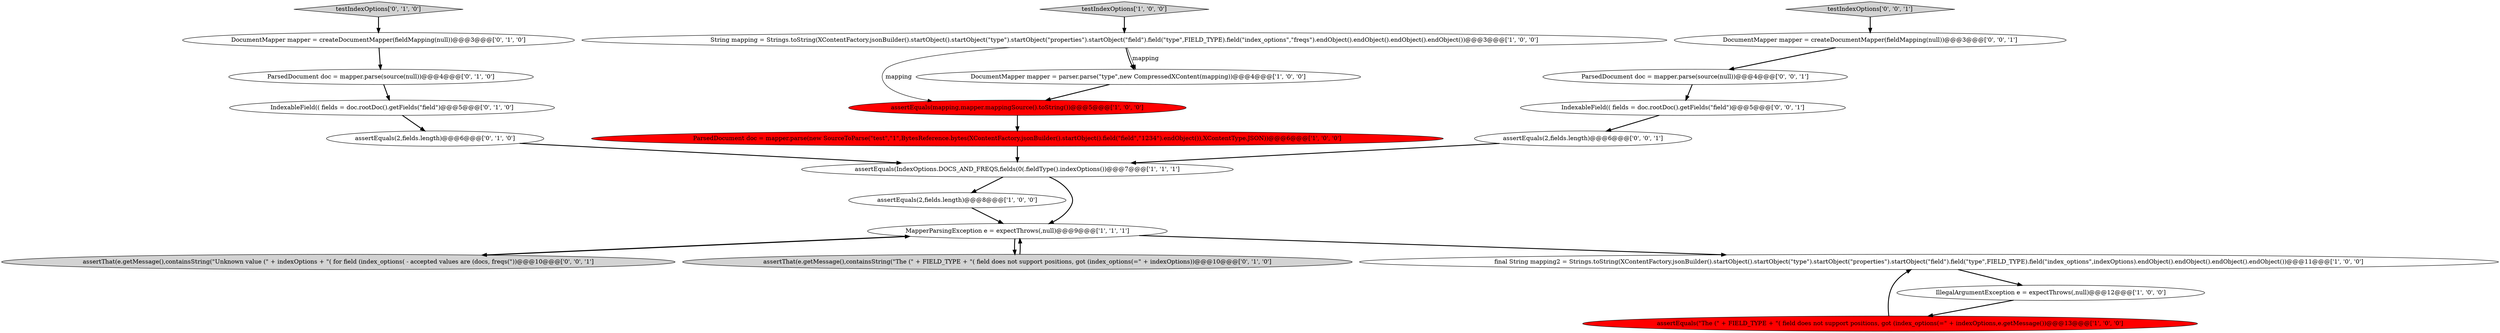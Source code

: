 digraph {
16 [style = filled, label = "testIndexOptions['0', '1', '0']", fillcolor = lightgray, shape = diamond image = "AAA0AAABBB2BBB"];
18 [style = filled, label = "ParsedDocument doc = mapper.parse(source(null))@@@4@@@['0', '0', '1']", fillcolor = white, shape = ellipse image = "AAA0AAABBB3BBB"];
10 [style = filled, label = "assertEquals(2,fields.length)@@@8@@@['1', '0', '0']", fillcolor = white, shape = ellipse image = "AAA0AAABBB1BBB"];
21 [style = filled, label = "assertThat(e.getMessage(),containsString(\"Unknown value (\" + indexOptions + \"( for field (index_options( - accepted values are (docs, freqs(\"))@@@10@@@['0', '0', '1']", fillcolor = lightgray, shape = ellipse image = "AAA0AAABBB3BBB"];
15 [style = filled, label = "DocumentMapper mapper = createDocumentMapper(fieldMapping(null))@@@3@@@['0', '1', '0']", fillcolor = white, shape = ellipse image = "AAA0AAABBB2BBB"];
2 [style = filled, label = "IllegalArgumentException e = expectThrows(,null)@@@12@@@['1', '0', '0']", fillcolor = white, shape = ellipse image = "AAA0AAABBB1BBB"];
8 [style = filled, label = "testIndexOptions['1', '0', '0']", fillcolor = lightgray, shape = diamond image = "AAA0AAABBB1BBB"];
5 [style = filled, label = "String mapping = Strings.toString(XContentFactory.jsonBuilder().startObject().startObject(\"type\").startObject(\"properties\").startObject(\"field\").field(\"type\",FIELD_TYPE).field(\"index_options\",\"freqs\").endObject().endObject().endObject().endObject())@@@3@@@['1', '0', '0']", fillcolor = white, shape = ellipse image = "AAA0AAABBB1BBB"];
4 [style = filled, label = "assertEquals(\"The (\" + FIELD_TYPE + \"( field does not support positions, got (index_options(=\" + indexOptions,e.getMessage())@@@13@@@['1', '0', '0']", fillcolor = red, shape = ellipse image = "AAA1AAABBB1BBB"];
6 [style = filled, label = "assertEquals(mapping,mapper.mappingSource().toString())@@@5@@@['1', '0', '0']", fillcolor = red, shape = ellipse image = "AAA1AAABBB1BBB"];
1 [style = filled, label = "assertEquals(IndexOptions.DOCS_AND_FREQS,fields(0(.fieldType().indexOptions())@@@7@@@['1', '1', '1']", fillcolor = white, shape = ellipse image = "AAA0AAABBB1BBB"];
19 [style = filled, label = "testIndexOptions['0', '0', '1']", fillcolor = lightgray, shape = diamond image = "AAA0AAABBB3BBB"];
20 [style = filled, label = "IndexableField(( fields = doc.rootDoc().getFields(\"field\")@@@5@@@['0', '0', '1']", fillcolor = white, shape = ellipse image = "AAA0AAABBB3BBB"];
9 [style = filled, label = "DocumentMapper mapper = parser.parse(\"type\",new CompressedXContent(mapping))@@@4@@@['1', '0', '0']", fillcolor = white, shape = ellipse image = "AAA0AAABBB1BBB"];
14 [style = filled, label = "assertEquals(2,fields.length)@@@6@@@['0', '1', '0']", fillcolor = white, shape = ellipse image = "AAA0AAABBB2BBB"];
13 [style = filled, label = "assertThat(e.getMessage(),containsString(\"The (\" + FIELD_TYPE + \"( field does not support positions, got (index_options(=\" + indexOptions))@@@10@@@['0', '1', '0']", fillcolor = lightgray, shape = ellipse image = "AAA0AAABBB2BBB"];
17 [style = filled, label = "DocumentMapper mapper = createDocumentMapper(fieldMapping(null))@@@3@@@['0', '0', '1']", fillcolor = white, shape = ellipse image = "AAA0AAABBB3BBB"];
0 [style = filled, label = "final String mapping2 = Strings.toString(XContentFactory.jsonBuilder().startObject().startObject(\"type\").startObject(\"properties\").startObject(\"field\").field(\"type\",FIELD_TYPE).field(\"index_options\",indexOptions).endObject().endObject().endObject().endObject())@@@11@@@['1', '0', '0']", fillcolor = white, shape = ellipse image = "AAA0AAABBB1BBB"];
3 [style = filled, label = "MapperParsingException e = expectThrows(,null)@@@9@@@['1', '1', '1']", fillcolor = white, shape = ellipse image = "AAA0AAABBB1BBB"];
7 [style = filled, label = "ParsedDocument doc = mapper.parse(new SourceToParse(\"test\",\"1\",BytesReference.bytes(XContentFactory.jsonBuilder().startObject().field(\"field\",\"1234\").endObject()),XContentType.JSON))@@@6@@@['1', '0', '0']", fillcolor = red, shape = ellipse image = "AAA1AAABBB1BBB"];
22 [style = filled, label = "assertEquals(2,fields.length)@@@6@@@['0', '0', '1']", fillcolor = white, shape = ellipse image = "AAA0AAABBB3BBB"];
11 [style = filled, label = "ParsedDocument doc = mapper.parse(source(null))@@@4@@@['0', '1', '0']", fillcolor = white, shape = ellipse image = "AAA0AAABBB2BBB"];
12 [style = filled, label = "IndexableField(( fields = doc.rootDoc().getFields(\"field\")@@@5@@@['0', '1', '0']", fillcolor = white, shape = ellipse image = "AAA0AAABBB2BBB"];
16->15 [style = bold, label=""];
7->1 [style = bold, label=""];
5->9 [style = bold, label=""];
5->9 [style = solid, label="mapping"];
0->2 [style = bold, label=""];
1->3 [style = bold, label=""];
10->3 [style = bold, label=""];
11->12 [style = bold, label=""];
19->17 [style = bold, label=""];
2->4 [style = bold, label=""];
14->1 [style = bold, label=""];
3->0 [style = bold, label=""];
4->0 [style = bold, label=""];
9->6 [style = bold, label=""];
20->22 [style = bold, label=""];
18->20 [style = bold, label=""];
15->11 [style = bold, label=""];
8->5 [style = bold, label=""];
13->3 [style = bold, label=""];
5->6 [style = solid, label="mapping"];
12->14 [style = bold, label=""];
3->13 [style = bold, label=""];
3->21 [style = bold, label=""];
22->1 [style = bold, label=""];
6->7 [style = bold, label=""];
1->10 [style = bold, label=""];
17->18 [style = bold, label=""];
21->3 [style = bold, label=""];
}
